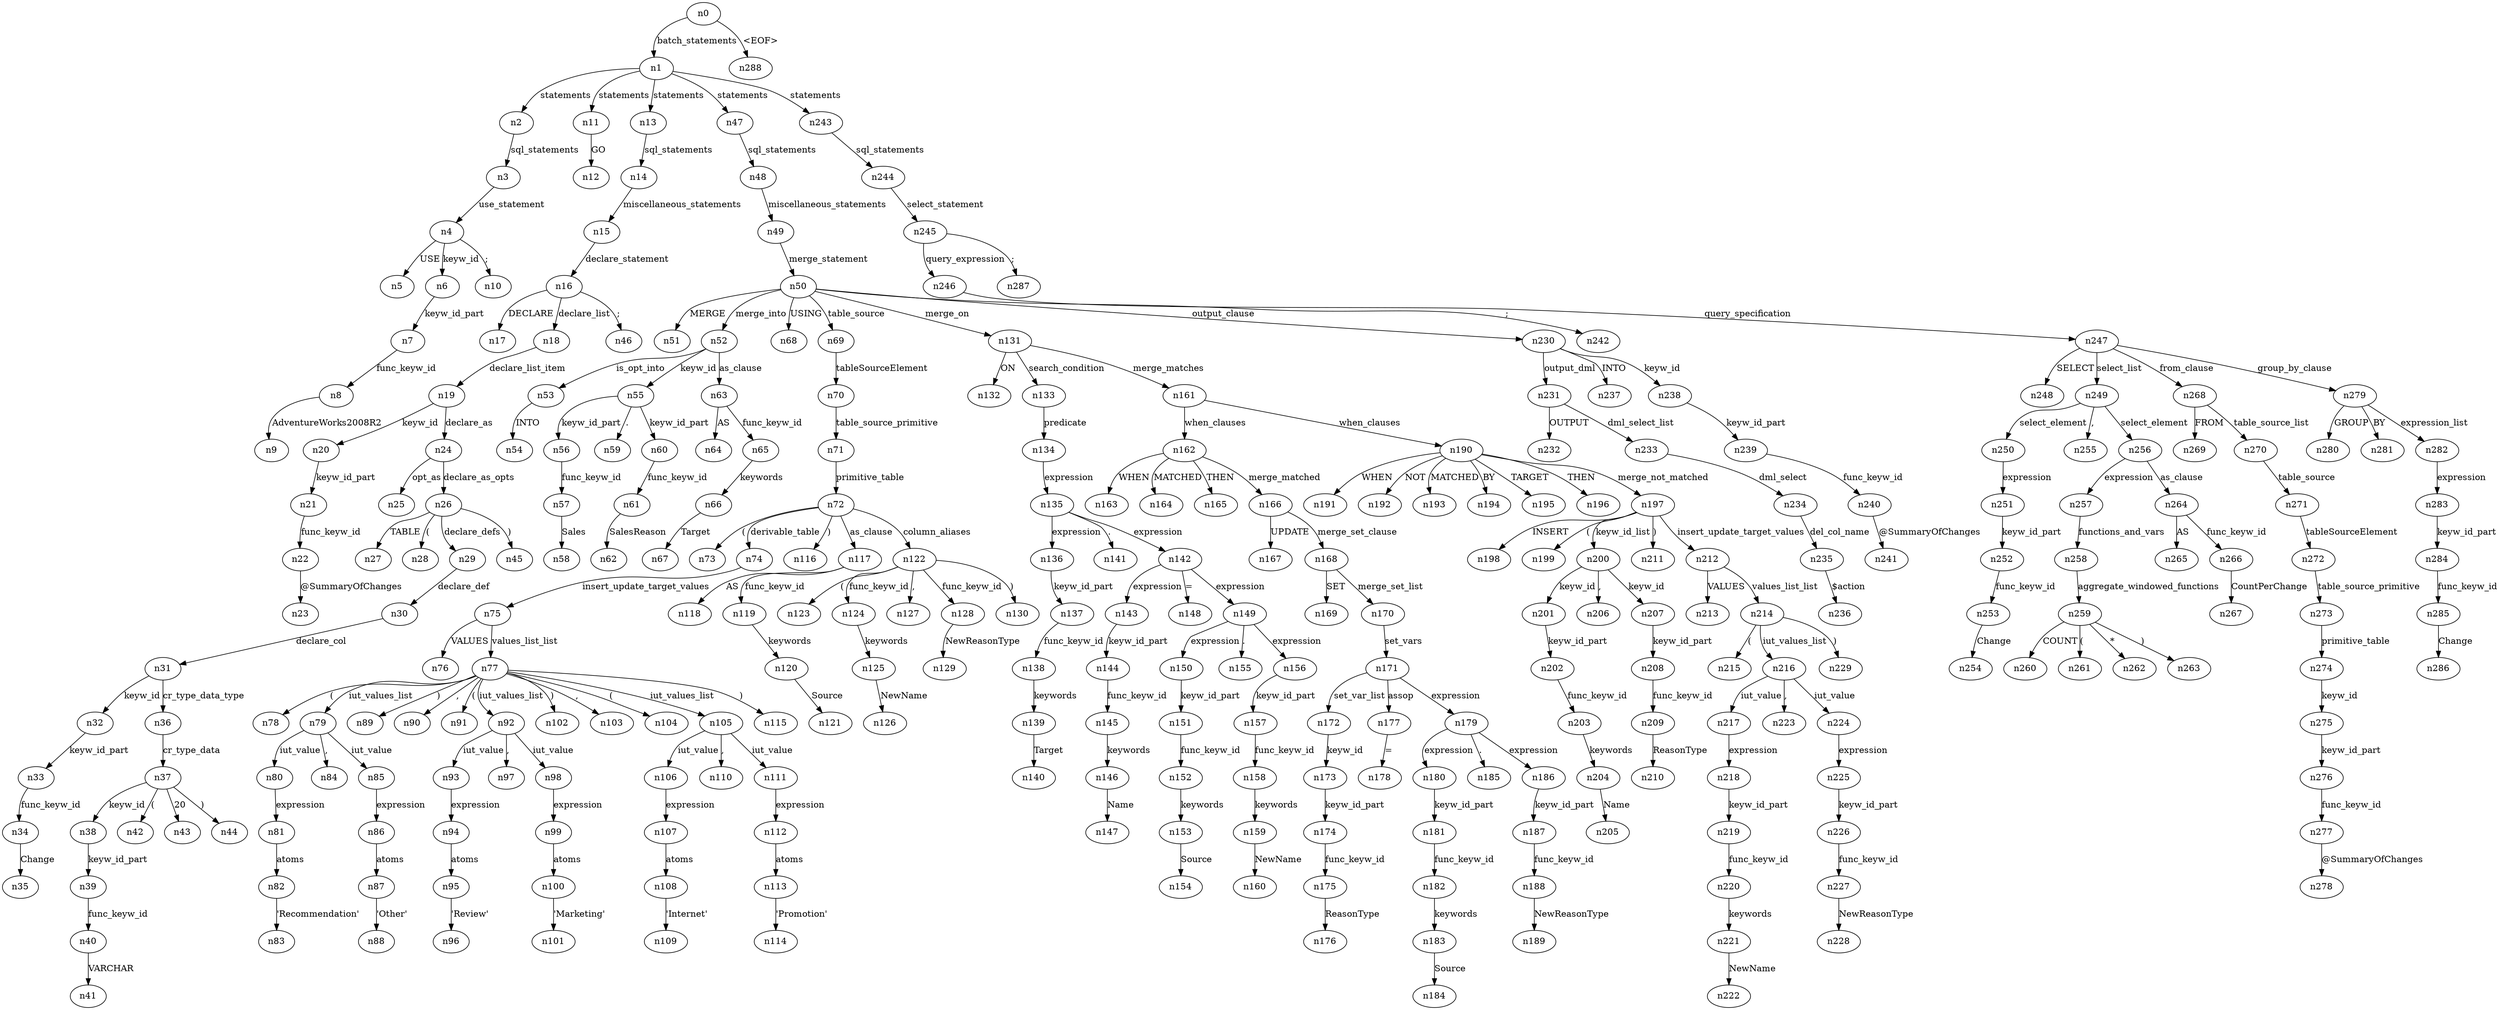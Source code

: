 digraph ParseTree {
  n0 -> n1 [label="batch_statements"];
  n1 -> n2 [label="statements"];
  n2 -> n3 [label="sql_statements"];
  n3 -> n4 [label="use_statement"];
  n4 -> n5 [label="USE"];
  n4 -> n6 [label="keyw_id"];
  n6 -> n7 [label="keyw_id_part"];
  n7 -> n8 [label="func_keyw_id"];
  n8 -> n9 [label="AdventureWorks2008R2"];
  n4 -> n10 [label=";"];
  n1 -> n11 [label="statements"];
  n11 -> n12 [label="GO"];
  n1 -> n13 [label="statements"];
  n13 -> n14 [label="sql_statements"];
  n14 -> n15 [label="miscellaneous_statements"];
  n15 -> n16 [label="declare_statement"];
  n16 -> n17 [label="DECLARE"];
  n16 -> n18 [label="declare_list"];
  n18 -> n19 [label="declare_list_item"];
  n19 -> n20 [label="keyw_id"];
  n20 -> n21 [label="keyw_id_part"];
  n21 -> n22 [label="func_keyw_id"];
  n22 -> n23 [label="@SummaryOfChanges"];
  n19 -> n24 [label="declare_as"];
  n24 -> n25 [label="opt_as"];
  n24 -> n26 [label="declare_as_opts"];
  n26 -> n27 [label="TABLE"];
  n26 -> n28 [label="("];
  n26 -> n29 [label="declare_defs"];
  n29 -> n30 [label="declare_def"];
  n30 -> n31 [label="declare_col"];
  n31 -> n32 [label="keyw_id"];
  n32 -> n33 [label="keyw_id_part"];
  n33 -> n34 [label="func_keyw_id"];
  n34 -> n35 [label="Change"];
  n31 -> n36 [label="cr_type_data_type"];
  n36 -> n37 [label="cr_type_data"];
  n37 -> n38 [label="keyw_id"];
  n38 -> n39 [label="keyw_id_part"];
  n39 -> n40 [label="func_keyw_id"];
  n40 -> n41 [label="VARCHAR"];
  n37 -> n42 [label="("];
  n37 -> n43 [label="20"];
  n37 -> n44 [label=")"];
  n26 -> n45 [label=")"];
  n16 -> n46 [label=";"];
  n1 -> n47 [label="statements"];
  n47 -> n48 [label="sql_statements"];
  n48 -> n49 [label="miscellaneous_statements"];
  n49 -> n50 [label="merge_statement"];
  n50 -> n51 [label="MERGE"];
  n50 -> n52 [label="merge_into"];
  n52 -> n53 [label="is_opt_into"];
  n53 -> n54 [label="INTO"];
  n52 -> n55 [label="keyw_id"];
  n55 -> n56 [label="keyw_id_part"];
  n56 -> n57 [label="func_keyw_id"];
  n57 -> n58 [label="Sales"];
  n55 -> n59 [label="."];
  n55 -> n60 [label="keyw_id_part"];
  n60 -> n61 [label="func_keyw_id"];
  n61 -> n62 [label="SalesReason"];
  n52 -> n63 [label="as_clause"];
  n63 -> n64 [label="AS"];
  n63 -> n65 [label="func_keyw_id"];
  n65 -> n66 [label="keywords"];
  n66 -> n67 [label="Target"];
  n50 -> n68 [label="USING"];
  n50 -> n69 [label="table_source"];
  n69 -> n70 [label="tableSourceElement"];
  n70 -> n71 [label="table_source_primitive"];
  n71 -> n72 [label="primitive_table"];
  n72 -> n73 [label="("];
  n72 -> n74 [label="derivable_table"];
  n74 -> n75 [label="insert_update_target_values"];
  n75 -> n76 [label="VALUES"];
  n75 -> n77 [label="values_list_list"];
  n77 -> n78 [label="("];
  n77 -> n79 [label="iut_values_list"];
  n79 -> n80 [label="iut_value"];
  n80 -> n81 [label="expression"];
  n81 -> n82 [label="atoms"];
  n82 -> n83 [label="'Recommendation'"];
  n79 -> n84 [label=","];
  n79 -> n85 [label="iut_value"];
  n85 -> n86 [label="expression"];
  n86 -> n87 [label="atoms"];
  n87 -> n88 [label="'Other'"];
  n77 -> n89 [label=")"];
  n77 -> n90 [label=","];
  n77 -> n91 [label="("];
  n77 -> n92 [label="iut_values_list"];
  n92 -> n93 [label="iut_value"];
  n93 -> n94 [label="expression"];
  n94 -> n95 [label="atoms"];
  n95 -> n96 [label="'Review'"];
  n92 -> n97 [label=","];
  n92 -> n98 [label="iut_value"];
  n98 -> n99 [label="expression"];
  n99 -> n100 [label="atoms"];
  n100 -> n101 [label="'Marketing'"];
  n77 -> n102 [label=")"];
  n77 -> n103 [label=","];
  n77 -> n104 [label="("];
  n77 -> n105 [label="iut_values_list"];
  n105 -> n106 [label="iut_value"];
  n106 -> n107 [label="expression"];
  n107 -> n108 [label="atoms"];
  n108 -> n109 [label="'Internet'"];
  n105 -> n110 [label=","];
  n105 -> n111 [label="iut_value"];
  n111 -> n112 [label="expression"];
  n112 -> n113 [label="atoms"];
  n113 -> n114 [label="'Promotion'"];
  n77 -> n115 [label=")"];
  n72 -> n116 [label=")"];
  n72 -> n117 [label="as_clause"];
  n117 -> n118 [label="AS"];
  n117 -> n119 [label="func_keyw_id"];
  n119 -> n120 [label="keywords"];
  n120 -> n121 [label="Source"];
  n72 -> n122 [label="column_aliases"];
  n122 -> n123 [label="("];
  n122 -> n124 [label="func_keyw_id"];
  n124 -> n125 [label="keywords"];
  n125 -> n126 [label="NewName"];
  n122 -> n127 [label=","];
  n122 -> n128 [label="func_keyw_id"];
  n128 -> n129 [label="NewReasonType"];
  n122 -> n130 [label=")"];
  n50 -> n131 [label="merge_on"];
  n131 -> n132 [label="ON"];
  n131 -> n133 [label="search_condition"];
  n133 -> n134 [label="predicate"];
  n134 -> n135 [label="expression"];
  n135 -> n136 [label="expression"];
  n136 -> n137 [label="keyw_id_part"];
  n137 -> n138 [label="func_keyw_id"];
  n138 -> n139 [label="keywords"];
  n139 -> n140 [label="Target"];
  n135 -> n141 [label="."];
  n135 -> n142 [label="expression"];
  n142 -> n143 [label="expression"];
  n143 -> n144 [label="keyw_id_part"];
  n144 -> n145 [label="func_keyw_id"];
  n145 -> n146 [label="keywords"];
  n146 -> n147 [label="Name"];
  n142 -> n148 [label="="];
  n142 -> n149 [label="expression"];
  n149 -> n150 [label="expression"];
  n150 -> n151 [label="keyw_id_part"];
  n151 -> n152 [label="func_keyw_id"];
  n152 -> n153 [label="keywords"];
  n153 -> n154 [label="Source"];
  n149 -> n155 [label="."];
  n149 -> n156 [label="expression"];
  n156 -> n157 [label="keyw_id_part"];
  n157 -> n158 [label="func_keyw_id"];
  n158 -> n159 [label="keywords"];
  n159 -> n160 [label="NewName"];
  n131 -> n161 [label="merge_matches"];
  n161 -> n162 [label="when_clauses"];
  n162 -> n163 [label="WHEN"];
  n162 -> n164 [label="MATCHED"];
  n162 -> n165 [label="THEN"];
  n162 -> n166 [label="merge_matched"];
  n166 -> n167 [label="UPDATE"];
  n166 -> n168 [label="merge_set_clause"];
  n168 -> n169 [label="SET"];
  n168 -> n170 [label="merge_set_list"];
  n170 -> n171 [label="set_vars"];
  n171 -> n172 [label="set_var_list"];
  n172 -> n173 [label="keyw_id"];
  n173 -> n174 [label="keyw_id_part"];
  n174 -> n175 [label="func_keyw_id"];
  n175 -> n176 [label="ReasonType"];
  n171 -> n177 [label="assop"];
  n177 -> n178 [label="="];
  n171 -> n179 [label="expression"];
  n179 -> n180 [label="expression"];
  n180 -> n181 [label="keyw_id_part"];
  n181 -> n182 [label="func_keyw_id"];
  n182 -> n183 [label="keywords"];
  n183 -> n184 [label="Source"];
  n179 -> n185 [label="."];
  n179 -> n186 [label="expression"];
  n186 -> n187 [label="keyw_id_part"];
  n187 -> n188 [label="func_keyw_id"];
  n188 -> n189 [label="NewReasonType"];
  n161 -> n190 [label="when_clauses"];
  n190 -> n191 [label="WHEN"];
  n190 -> n192 [label="NOT"];
  n190 -> n193 [label="MATCHED"];
  n190 -> n194 [label="BY"];
  n190 -> n195 [label="TARGET"];
  n190 -> n196 [label="THEN"];
  n190 -> n197 [label="merge_not_matched"];
  n197 -> n198 [label="INSERT"];
  n197 -> n199 [label="("];
  n197 -> n200 [label="keyw_id_list"];
  n200 -> n201 [label="keyw_id"];
  n201 -> n202 [label="keyw_id_part"];
  n202 -> n203 [label="func_keyw_id"];
  n203 -> n204 [label="keywords"];
  n204 -> n205 [label="Name"];
  n200 -> n206 [label=","];
  n200 -> n207 [label="keyw_id"];
  n207 -> n208 [label="keyw_id_part"];
  n208 -> n209 [label="func_keyw_id"];
  n209 -> n210 [label="ReasonType"];
  n197 -> n211 [label=")"];
  n197 -> n212 [label="insert_update_target_values"];
  n212 -> n213 [label="VALUES"];
  n212 -> n214 [label="values_list_list"];
  n214 -> n215 [label="("];
  n214 -> n216 [label="iut_values_list"];
  n216 -> n217 [label="iut_value"];
  n217 -> n218 [label="expression"];
  n218 -> n219 [label="keyw_id_part"];
  n219 -> n220 [label="func_keyw_id"];
  n220 -> n221 [label="keywords"];
  n221 -> n222 [label="NewName"];
  n216 -> n223 [label=","];
  n216 -> n224 [label="iut_value"];
  n224 -> n225 [label="expression"];
  n225 -> n226 [label="keyw_id_part"];
  n226 -> n227 [label="func_keyw_id"];
  n227 -> n228 [label="NewReasonType"];
  n214 -> n229 [label=")"];
  n50 -> n230 [label="output_clause"];
  n230 -> n231 [label="output_dml"];
  n231 -> n232 [label="OUTPUT"];
  n231 -> n233 [label="dml_select_list"];
  n233 -> n234 [label="dml_select"];
  n234 -> n235 [label="del_col_name"];
  n235 -> n236 [label="$action"];
  n230 -> n237 [label="INTO"];
  n230 -> n238 [label="keyw_id"];
  n238 -> n239 [label="keyw_id_part"];
  n239 -> n240 [label="func_keyw_id"];
  n240 -> n241 [label="@SummaryOfChanges"];
  n50 -> n242 [label=";"];
  n1 -> n243 [label="statements"];
  n243 -> n244 [label="sql_statements"];
  n244 -> n245 [label="select_statement"];
  n245 -> n246 [label="query_expression"];
  n246 -> n247 [label="query_specification"];
  n247 -> n248 [label="SELECT"];
  n247 -> n249 [label="select_list"];
  n249 -> n250 [label="select_element"];
  n250 -> n251 [label="expression"];
  n251 -> n252 [label="keyw_id_part"];
  n252 -> n253 [label="func_keyw_id"];
  n253 -> n254 [label="Change"];
  n249 -> n255 [label=","];
  n249 -> n256 [label="select_element"];
  n256 -> n257 [label="expression"];
  n257 -> n258 [label="functions_and_vars"];
  n258 -> n259 [label="aggregate_windowed_functions"];
  n259 -> n260 [label="COUNT"];
  n259 -> n261 [label="("];
  n259 -> n262 [label="*"];
  n259 -> n263 [label=")"];
  n256 -> n264 [label="as_clause"];
  n264 -> n265 [label="AS"];
  n264 -> n266 [label="func_keyw_id"];
  n266 -> n267 [label="CountPerChange"];
  n247 -> n268 [label="from_clause"];
  n268 -> n269 [label="FROM"];
  n268 -> n270 [label="table_source_list"];
  n270 -> n271 [label="table_source"];
  n271 -> n272 [label="tableSourceElement"];
  n272 -> n273 [label="table_source_primitive"];
  n273 -> n274 [label="primitive_table"];
  n274 -> n275 [label="keyw_id"];
  n275 -> n276 [label="keyw_id_part"];
  n276 -> n277 [label="func_keyw_id"];
  n277 -> n278 [label="@SummaryOfChanges"];
  n247 -> n279 [label="group_by_clause"];
  n279 -> n280 [label="GROUP"];
  n279 -> n281 [label="BY"];
  n279 -> n282 [label="expression_list"];
  n282 -> n283 [label="expression"];
  n283 -> n284 [label="keyw_id_part"];
  n284 -> n285 [label="func_keyw_id"];
  n285 -> n286 [label="Change"];
  n245 -> n287 [label=";"];
  n0 -> n288 [label="<EOF>"];
}